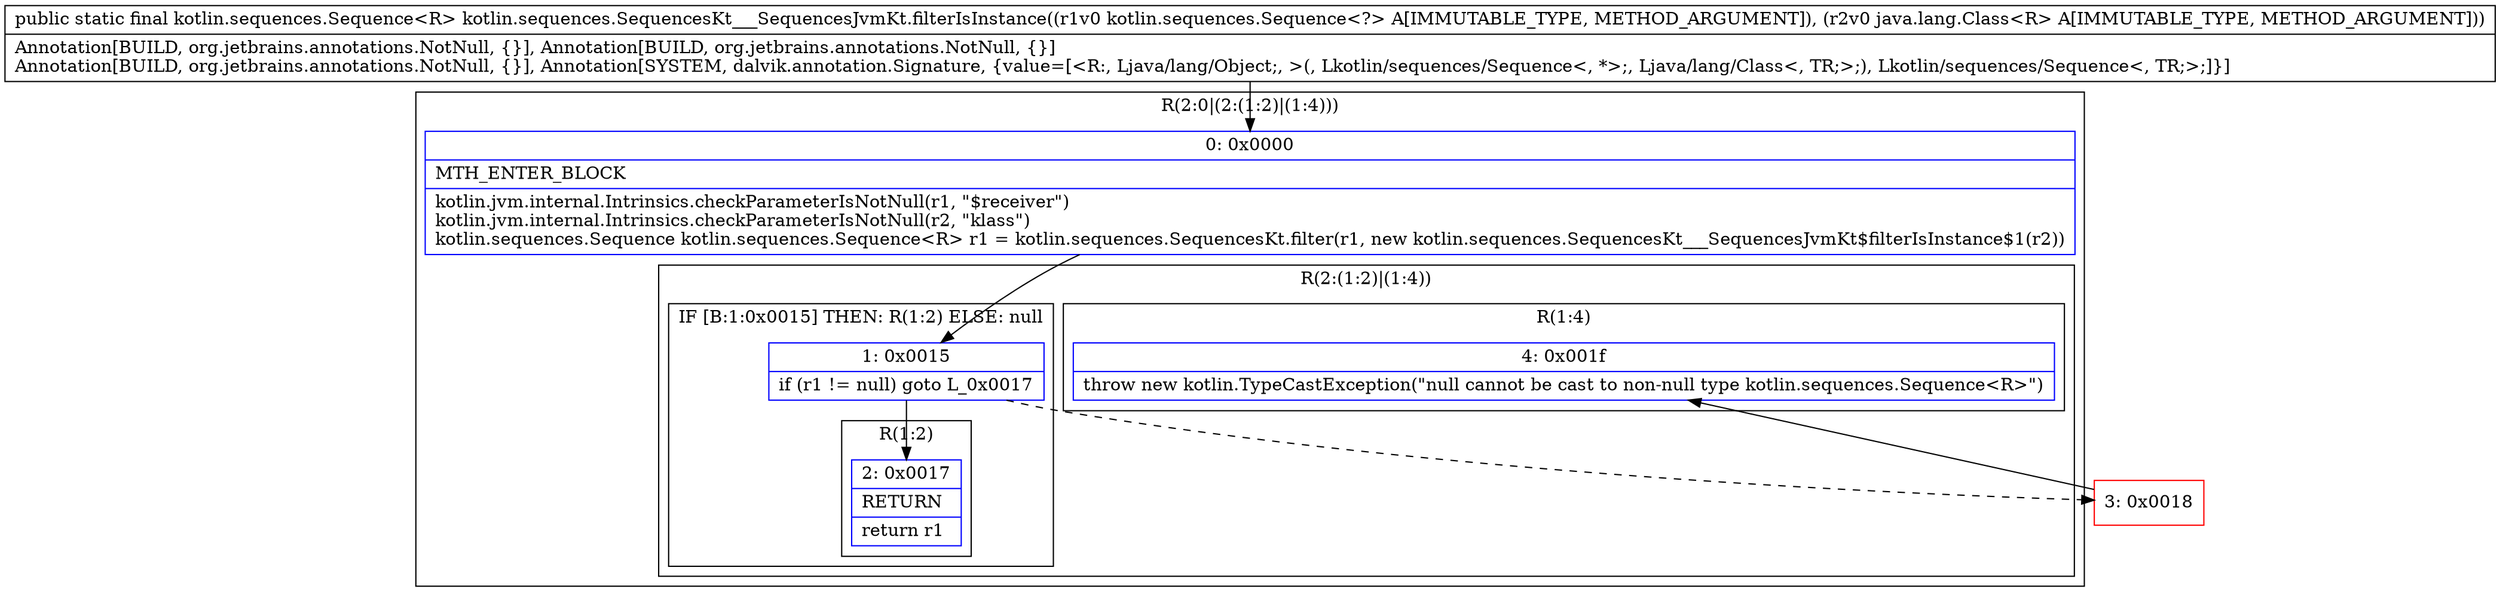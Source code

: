 digraph "CFG forkotlin.sequences.SequencesKt___SequencesJvmKt.filterIsInstance(Lkotlin\/sequences\/Sequence;Ljava\/lang\/Class;)Lkotlin\/sequences\/Sequence;" {
subgraph cluster_Region_1608242514 {
label = "R(2:0|(2:(1:2)|(1:4)))";
node [shape=record,color=blue];
Node_0 [shape=record,label="{0\:\ 0x0000|MTH_ENTER_BLOCK\l|kotlin.jvm.internal.Intrinsics.checkParameterIsNotNull(r1, \"$receiver\")\lkotlin.jvm.internal.Intrinsics.checkParameterIsNotNull(r2, \"klass\")\lkotlin.sequences.Sequence kotlin.sequences.Sequence\<R\> r1 = kotlin.sequences.SequencesKt.filter(r1, new kotlin.sequences.SequencesKt___SequencesJvmKt$filterIsInstance$1(r2))\l}"];
subgraph cluster_Region_2037494977 {
label = "R(2:(1:2)|(1:4))";
node [shape=record,color=blue];
subgraph cluster_IfRegion_1202810187 {
label = "IF [B:1:0x0015] THEN: R(1:2) ELSE: null";
node [shape=record,color=blue];
Node_1 [shape=record,label="{1\:\ 0x0015|if (r1 != null) goto L_0x0017\l}"];
subgraph cluster_Region_1327829389 {
label = "R(1:2)";
node [shape=record,color=blue];
Node_2 [shape=record,label="{2\:\ 0x0017|RETURN\l|return r1\l}"];
}
}
subgraph cluster_Region_75880955 {
label = "R(1:4)";
node [shape=record,color=blue];
Node_4 [shape=record,label="{4\:\ 0x001f|throw new kotlin.TypeCastException(\"null cannot be cast to non\-null type kotlin.sequences.Sequence\<R\>\")\l}"];
}
}
}
Node_3 [shape=record,color=red,label="{3\:\ 0x0018}"];
MethodNode[shape=record,label="{public static final kotlin.sequences.Sequence\<R\> kotlin.sequences.SequencesKt___SequencesJvmKt.filterIsInstance((r1v0 kotlin.sequences.Sequence\<?\> A[IMMUTABLE_TYPE, METHOD_ARGUMENT]), (r2v0 java.lang.Class\<R\> A[IMMUTABLE_TYPE, METHOD_ARGUMENT]))  | Annotation[BUILD, org.jetbrains.annotations.NotNull, \{\}], Annotation[BUILD, org.jetbrains.annotations.NotNull, \{\}]\lAnnotation[BUILD, org.jetbrains.annotations.NotNull, \{\}], Annotation[SYSTEM, dalvik.annotation.Signature, \{value=[\<R:, Ljava\/lang\/Object;, \>(, Lkotlin\/sequences\/Sequence\<, *\>;, Ljava\/lang\/Class\<, TR;\>;), Lkotlin\/sequences\/Sequence\<, TR;\>;]\}]\l}"];
MethodNode -> Node_0;
Node_0 -> Node_1;
Node_1 -> Node_2;
Node_1 -> Node_3[style=dashed];
Node_3 -> Node_4;
}

